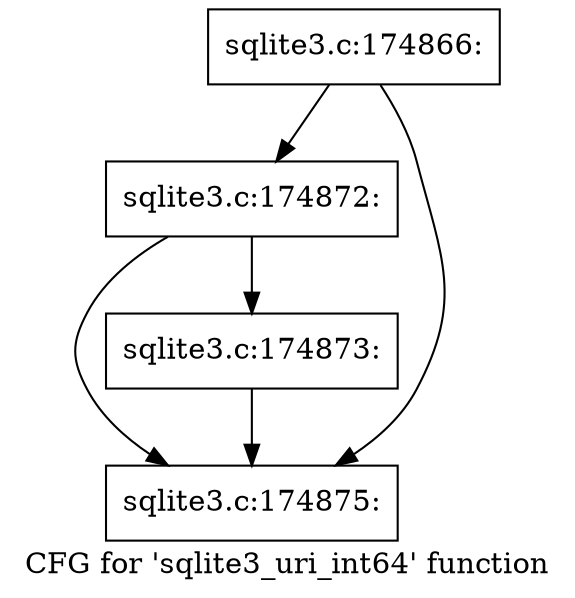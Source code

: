 digraph "CFG for 'sqlite3_uri_int64' function" {
	label="CFG for 'sqlite3_uri_int64' function";

	Node0x55c0f6b077d0 [shape=record,label="{sqlite3.c:174866:}"];
	Node0x55c0f6b077d0 -> Node0x55c0f6b0a9a0;
	Node0x55c0f6b077d0 -> Node0x55c0f6b0a950;
	Node0x55c0f6b0a9a0 [shape=record,label="{sqlite3.c:174872:}"];
	Node0x55c0f6b0a9a0 -> Node0x55c0f6b0a900;
	Node0x55c0f6b0a9a0 -> Node0x55c0f6b0a950;
	Node0x55c0f6b0a900 [shape=record,label="{sqlite3.c:174873:}"];
	Node0x55c0f6b0a900 -> Node0x55c0f6b0a950;
	Node0x55c0f6b0a950 [shape=record,label="{sqlite3.c:174875:}"];
}
